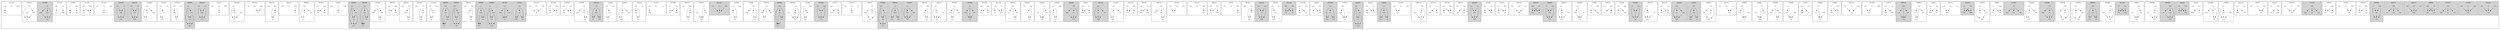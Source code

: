 strict digraph TDAGS {
	labelloc = "t";
	compound = false;
	subgraph cluster_0 {
		subgraph cluster_1 {
			label= "101012";
			style = filled;
			node [label= VEH, shape = plaintext, fontsize=12] VEH1;
			node [label= C3, shape = plaintext, fontsize=12] C31;
			node [label= C10, shape = plaintext, fontsize=12] C101;
			node [label= C30, shape = plaintext, fontsize=12] C301;
			VEH1->C101;C31->C101;C301->C101;		}
		subgraph cluster_2 {
			label= "110100";
			style = filled;
			node [label= VEH, shape = plaintext, fontsize=12] VEH2;
			node [label= C3, shape = plaintext, fontsize=12] C32;
			node [label= C10, shape = plaintext, fontsize=12] C102;
			node [label= C30, shape = plaintext, fontsize=12] C302;
			VEH2->C302;C32->C302;C102->C302;		}
		subgraph cluster_3 {
			label= "121210";
			style = filled;
			node [label= VEH, shape = plaintext, fontsize=12] VEH3;
			node [label= C3, shape = plaintext, fontsize=12] C33;
			node [label= C10, shape = plaintext, fontsize=12] C103;
			node [label= C30, shape = plaintext, fontsize=12] C303;
			C103->VEH3;C103->C33;C103->C303;		}
		subgraph cluster_4 {
			label= "100001";
			style = filled;
			node [label= VEH, shape = plaintext, fontsize=12] VEH4;
			node [label= C3, shape = plaintext, fontsize=12] C34;
			node [label= C10, shape = plaintext, fontsize=12] C104;
			node [label= C30, shape = plaintext, fontsize=12] C304;
			VEH4->C104;VEH4->C304;C34->C104;C34->C304;		}
		subgraph cluster_5 {
			label= "222111";
			style = filled;
			node [label= VEH, shape = plaintext, fontsize=12] VEH5;
			node [label= C3, shape = plaintext, fontsize=12] C35;
			node [label= C10, shape = plaintext, fontsize=12] C105;
			node [label= C30, shape = plaintext, fontsize=12] C305;
			C35->VEH5;C105->VEH5;C305->VEH5;		}
		subgraph cluster_6 {
			label= "000111";
			style = filled;
			node [label= VEH, shape = plaintext, fontsize=12] VEH6;
			node [label= C3, shape = plaintext, fontsize=12] C36;
			node [label= C10, shape = plaintext, fontsize=12] C106;
			node [label= C30, shape = plaintext, fontsize=12] C306;
			VEH6->C36;VEH6->C106;VEH6->C306;		}
		subgraph cluster_7 {
			label= "100002";
			style = filled;
			node [label= VEH, shape = plaintext, fontsize=12] VEH7;
			node [label= C3, shape = plaintext, fontsize=12] C37;
			node [label= C10, shape = plaintext, fontsize=12] C107;
			node [label= C30, shape = plaintext, fontsize=12] C307;
			VEH7->C107;VEH7->C307;C37->C107;C37->C307;C307->C107;		}
		subgraph cluster_8 {
			label= "100101";
node [label= VEH, shape = plaintext, fontsize=12] VEH8;
			node [label= C3, shape = plaintext, fontsize=12] C38;
			node [label= C10, shape = plaintext, fontsize=12] C108;
			node [label= C30, shape = plaintext, fontsize=12] C308;
			VEH8->C108;VEH8->C308;C38->C308;		}
		subgraph cluster_9 {
			label= "110101";
node [label= VEH, shape = plaintext, fontsize=12] VEH9;
			node [label= C3, shape = plaintext, fontsize=12] C39;
			node [label= C10, shape = plaintext, fontsize=12] C109;
			node [label= C30, shape = plaintext, fontsize=12] C309;
			VEH9->C309;C39->C309;		}
		subgraph cluster_10 {
			label= "100011";
node [label= VEH, shape = plaintext, fontsize=12] VEH10;
			node [label= C3, shape = plaintext, fontsize=12] C310;
			node [label= C10, shape = plaintext, fontsize=12] C1010;
			node [label= C30, shape = plaintext, fontsize=12] C3010;
			VEH10->C1010;VEH10->C3010;C310->C1010;		}
		subgraph cluster_11 {
			label= "112122";
			style = filled;
			node [label= VEH, shape = plaintext, fontsize=12] VEH11;
			node [label= C3, shape = plaintext, fontsize=12] C311;
			node [label= C10, shape = plaintext, fontsize=12] C1011;
			node [label= C30, shape = plaintext, fontsize=12] C3011;
			C3011->VEH11;C3011->C311;C3011->C1011;		}
		subgraph cluster_12 {
			label= "110110";
node [label= VEH, shape = plaintext, fontsize=12] VEH12;
			node [label= C3, shape = plaintext, fontsize=12] C312;
			node [label= C10, shape = plaintext, fontsize=12] C1012;
			node [label= C30, shape = plaintext, fontsize=12] C3012;
			VEH12->C3012;C1012->C3012;		}
		subgraph cluster_13 {
			label= "100111";
node [label= VEH, shape = plaintext, fontsize=12] VEH13;
			node [label= C3, shape = plaintext, fontsize=12] C313;
			node [label= C10, shape = plaintext, fontsize=12] C1013;
			node [label= C30, shape = plaintext, fontsize=12] C3013;
			VEH13->C1013;VEH13->C3013;		}
		subgraph cluster_14 {
			label= "101011";
node [label= VEH, shape = plaintext, fontsize=12] VEH14;
			node [label= C3, shape = plaintext, fontsize=12] C314;
			node [label= C10, shape = plaintext, fontsize=12] C1014;
			node [label= C30, shape = plaintext, fontsize=12] C3014;
			VEH14->C1014;C314->C1014;		}
		subgraph cluster_15 {
			label= "121110";
node [label= VEH, shape = plaintext, fontsize=12] VEH15;
			node [label= C3, shape = plaintext, fontsize=12] C315;
			node [label= C10, shape = plaintext, fontsize=12] C1015;
			node [label= C30, shape = plaintext, fontsize=12] C3015;
			C1015->VEH15;C1015->C3015;		}
		subgraph cluster_16 {
			label= "101002";
node [label= VEH, shape = plaintext, fontsize=12] VEH16;
			node [label= C3, shape = plaintext, fontsize=12] C316;
			node [label= C10, shape = plaintext, fontsize=12] C1016;
			node [label= C30, shape = plaintext, fontsize=12] C3016;
			VEH16->C1016;C316->C1016;C316->C3016;C3016->C1016;		}
		subgraph cluster_17 {
			label= "121200";
node [label= VEH, shape = plaintext, fontsize=12] VEH17;
			node [label= C3, shape = plaintext, fontsize=12] C317;
			node [label= C10, shape = plaintext, fontsize=12] C1017;
			node [label= C30, shape = plaintext, fontsize=12] C3017;
			C317->C3017;C1017->VEH17;C1017->C317;C1017->C3017;		}
		subgraph cluster_18 {
			label= "121211";
node [label= VEH, shape = plaintext, fontsize=12] VEH18;
			node [label= C3, shape = plaintext, fontsize=12] C318;
			node [label= C10, shape = plaintext, fontsize=12] C1018;
			node [label= C30, shape = plaintext, fontsize=12] C3018;
			C1018->VEH18;C1018->C318;		}
		subgraph cluster_19 {
			label= "122221";
			style = filled;
			node [label= VEH, shape = plaintext, fontsize=12] VEH19;
			node [label= C3, shape = plaintext, fontsize=12] C319;
			node [label= C10, shape = plaintext, fontsize=12] C1019;
			node [label= C30, shape = plaintext, fontsize=12] C3019;
			C1019->VEH19;C1019->C319;C3019->VEH19;C3019->C319;		}
		subgraph cluster_20 {
			label= "000100";
			style = filled;
			node [label= VEH, shape = plaintext, fontsize=12] VEH20;
			node [label= C3, shape = plaintext, fontsize=12] C320;
			node [label= C10, shape = plaintext, fontsize=12] C1020;
			node [label= C30, shape = plaintext, fontsize=12] C3020;
			VEH20->C320;VEH20->C1020;VEH20->C3020;C320->C3020;C1020->C3020;		}
		subgraph cluster_21 {
			label= "100100";
node [label= VEH, shape = plaintext, fontsize=12] VEH21;
			node [label= C3, shape = plaintext, fontsize=12] C321;
			node [label= C10, shape = plaintext, fontsize=12] C1021;
			node [label= C30, shape = plaintext, fontsize=12] C3021;
			VEH21->C1021;VEH21->C3021;C321->C3021;C1021->C3021;		}
		subgraph cluster_22 {
			label= "100012";
node [label= VEH, shape = plaintext, fontsize=12] VEH22;
			node [label= C3, shape = plaintext, fontsize=12] C322;
			node [label= C10, shape = plaintext, fontsize=12] C1022;
			node [label= C30, shape = plaintext, fontsize=12] C3022;
			VEH22->C1022;VEH22->C3022;C322->C1022;C3022->C1022;		}
		subgraph cluster_23 {
			label= "221100";
			style = filled;
			node [label= VEH, shape = plaintext, fontsize=12] VEH23;
			node [label= C3, shape = plaintext, fontsize=12] C323;
			node [label= C10, shape = plaintext, fontsize=12] C1023;
			node [label= C30, shape = plaintext, fontsize=12] C3023;
			C323->VEH23;C323->C3023;C1023->VEH23;C1023->C3023;		}
		subgraph cluster_24 {
			label= "010100";
node [label= VEH, shape = plaintext, fontsize=12] VEH24;
			node [label= C3, shape = plaintext, fontsize=12] C324;
			node [label= C10, shape = plaintext, fontsize=12] C1024;
			node [label= C30, shape = plaintext, fontsize=12] C3024;
			VEH24->C324;VEH24->C3024;C324->C3024;C1024->C3024;		}
		subgraph cluster_25 {
			label= "000001";
			style = filled;
			node [label= VEH, shape = plaintext, fontsize=12] VEH25;
			node [label= C3, shape = plaintext, fontsize=12] C325;
			node [label= C10, shape = plaintext, fontsize=12] C1025;
			node [label= C30, shape = plaintext, fontsize=12] C3025;
			VEH25->C325;VEH25->C1025;VEH25->C3025;C325->C1025;C325->C3025;		}
		subgraph cluster_26 {
			label= "122210";
node [label= VEH, shape = plaintext, fontsize=12] VEH26;
			node [label= C3, shape = plaintext, fontsize=12] C326;
			node [label= C10, shape = plaintext, fontsize=12] C1026;
			node [label= C30, shape = plaintext, fontsize=12] C3026;
			C1026->VEH26;C1026->C326;C1026->C3026;C3026->VEH26;		}
		subgraph cluster_27 {
			label= "000101";
node [label= VEH, shape = plaintext, fontsize=12] VEH27;
			node [label= C3, shape = plaintext, fontsize=12] C327;
			node [label= C10, shape = plaintext, fontsize=12] C1027;
			node [label= C30, shape = plaintext, fontsize=12] C3027;
			VEH27->C327;VEH27->C1027;VEH27->C3027;C327->C3027;		}
		subgraph cluster_28 {
			label= "120200";
			style = filled;
			node [label= VEH, shape = plaintext, fontsize=12] VEH28;
			node [label= C3, shape = plaintext, fontsize=12] C328;
			node [label= C10, shape = plaintext, fontsize=12] C1028;
			node [label= C30, shape = plaintext, fontsize=12] C3028;
			VEH28->C3028;C328->C3028;C1028->VEH28;C1028->C328;C1028->C3028;		}
		subgraph cluster_29 {
			label= "221210";
node [label= VEH, shape = plaintext, fontsize=12] VEH29;
			node [label= C3, shape = plaintext, fontsize=12] C329;
			node [label= C10, shape = plaintext, fontsize=12] C1029;
			node [label= C30, shape = plaintext, fontsize=12] C3029;
			C329->VEH29;C1029->VEH29;C1029->C329;C1029->C3029;		}
		subgraph cluster_30 {
			label= "211001";
			style = filled;
			node [label= VEH, shape = plaintext, fontsize=12] VEH30;
			node [label= C3, shape = plaintext, fontsize=12] C330;
			node [label= C10, shape = plaintext, fontsize=12] C1030;
			node [label= C30, shape = plaintext, fontsize=12] C3030;
			C330->VEH30;C330->C1030;C330->C3030;		}
		subgraph cluster_31 {
			label= "110001";
node [label= VEH, shape = plaintext, fontsize=12] VEH31;
			node [label= C3, shape = plaintext, fontsize=12] C331;
			node [label= C10, shape = plaintext, fontsize=12] C1031;
			node [label= C30, shape = plaintext, fontsize=12] C3031;
			VEH31->C3031;C331->C1031;C331->C3031;		}
		subgraph cluster_32 {
			label= "122122";
node [label= VEH, shape = plaintext, fontsize=12] VEH32;
			node [label= C3, shape = plaintext, fontsize=12] C332;
			node [label= C10, shape = plaintext, fontsize=12] C1032;
			node [label= C30, shape = plaintext, fontsize=12] C3032;
			C1032->VEH32;C3032->VEH32;C3032->C332;C3032->C1032;		}
		subgraph cluster_33 {
			label= "212012";
			style = filled;
			node [label= VEH, shape = plaintext, fontsize=12] VEH33;
			node [label= C3, shape = plaintext, fontsize=12] C333;
			node [label= C10, shape = plaintext, fontsize=12] C1033;
			node [label= C30, shape = plaintext, fontsize=12] C3033;
			C333->VEH33;C333->C1033;C3033->VEH33;C3033->C1033;		}
		subgraph cluster_34 {
			label= "122111";
node [label= VEH, shape = plaintext, fontsize=12] VEH34;
			node [label= C3, shape = plaintext, fontsize=12] C334;
			node [label= C10, shape = plaintext, fontsize=12] C1034;
			node [label= C30, shape = plaintext, fontsize=12] C3034;
			C1034->VEH34;C3034->VEH34;		}
		subgraph cluster_35 {
			label= "122211";
node [label= VEH, shape = plaintext, fontsize=12] VEH35;
			node [label= C3, shape = plaintext, fontsize=12] C335;
			node [label= C10, shape = plaintext, fontsize=12] C1035;
			node [label= C30, shape = plaintext, fontsize=12] C3035;
			C1035->VEH35;C1035->C335;C3035->VEH35;		}
		subgraph cluster_36 {
			label= "000011";
node [label= VEH, shape = plaintext, fontsize=12] VEH36;
			node [label= C3, shape = plaintext, fontsize=12] C336;
			node [label= C10, shape = plaintext, fontsize=12] C1036;
			node [label= C30, shape = plaintext, fontsize=12] C3036;
			VEH36->C336;VEH36->C1036;VEH36->C3036;C336->C1036;		}
		subgraph cluster_37 {
			label= "000012";
			style = filled;
			node [label= VEH, shape = plaintext, fontsize=12] VEH37;
			node [label= C3, shape = plaintext, fontsize=12] C337;
			node [label= C10, shape = plaintext, fontsize=12] C1037;
			node [label= C30, shape = plaintext, fontsize=12] C3037;
			VEH37->C337;VEH37->C1037;VEH37->C3037;C337->C1037;C3037->C1037;		}
		subgraph cluster_38 {
			label= "112112";
node [label= VEH, shape = plaintext, fontsize=12] VEH38;
			node [label= C3, shape = plaintext, fontsize=12] C338;
			node [label= C10, shape = plaintext, fontsize=12] C1038;
			node [label= C30, shape = plaintext, fontsize=12] C3038;
			C3038->VEH38;C3038->C1038;		}
		subgraph cluster_39 {
			label= "111100";
node [label= VEH, shape = plaintext, fontsize=12] VEH39;
			node [label= C3, shape = plaintext, fontsize=12] C339;
			node [label= C10, shape = plaintext, fontsize=12] C1039;
			node [label= C30, shape = plaintext, fontsize=12] C3039;
			C339->C3039;C1039->C3039;		}
		subgraph cluster_40 {
			label= "101112";
node [label= VEH, shape = plaintext, fontsize=12] VEH40;
			node [label= C3, shape = plaintext, fontsize=12] C340;
			node [label= C10, shape = plaintext, fontsize=12] C1040;
			node [label= C30, shape = plaintext, fontsize=12] C3040;
			VEH40->C1040;C3040->C1040;		}
		subgraph cluster_41 {
			label= "101001";
node [label= VEH, shape = plaintext, fontsize=12] VEH41;
			node [label= C3, shape = plaintext, fontsize=12] C341;
			node [label= C10, shape = plaintext, fontsize=12] C1041;
			node [label= C30, shape = plaintext, fontsize=12] C3041;
			VEH41->C1041;C341->C1041;C341->C3041;		}
		subgraph cluster_42 {
			label= "110200";
node [label= VEH, shape = plaintext, fontsize=12] VEH42;
			node [label= C3, shape = plaintext, fontsize=12] C342;
			node [label= C10, shape = plaintext, fontsize=12] C1042;
			node [label= C30, shape = plaintext, fontsize=12] C3042;
			VEH42->C3042;C342->C3042;C1042->C342;C1042->C3042;		}
		subgraph cluster_43 {
			label= "112121";
node [label= VEH, shape = plaintext, fontsize=12] VEH43;
			node [label= C3, shape = plaintext, fontsize=12] C343;
			node [label= C10, shape = plaintext, fontsize=12] C1043;
			node [label= C30, shape = plaintext, fontsize=12] C3043;
			C3043->VEH43;C3043->C343;		}
		subgraph cluster_44 {
			label= "110000";
node [label= VEH, shape = plaintext, fontsize=12] VEH44;
			node [label= C3, shape = plaintext, fontsize=12] C344;
			node [label= C10, shape = plaintext, fontsize=12] C1044;
			node [label= C30, shape = plaintext, fontsize=12] C3044;
			VEH44->C3044;C344->C1044;C344->C3044;C1044->C3044;		}
		subgraph cluster_45 {
			label= "121220";
node [label= VEH, shape = plaintext, fontsize=12] VEH45;
			node [label= C3, shape = plaintext, fontsize=12] C345;
			node [label= C10, shape = plaintext, fontsize=12] C1045;
			node [label= C30, shape = plaintext, fontsize=12] C3045;
			C1045->VEH45;C1045->C345;C1045->C3045;C3045->C345;		}
		subgraph cluster_46 {
			label= "222211";
node [label= VEH, shape = plaintext, fontsize=12] VEH46;
			node [label= C3, shape = plaintext, fontsize=12] C346;
			node [label= C10, shape = plaintext, fontsize=12] C1046;
			node [label= C30, shape = plaintext, fontsize=12] C3046;
			C346->VEH46;C1046->VEH46;C1046->C346;C3046->VEH46;		}
		subgraph cluster_47 {
			label= "101022";
node [label= VEH, shape = plaintext, fontsize=12] VEH47;
			node [label= C3, shape = plaintext, fontsize=12] C347;
			node [label= C10, shape = plaintext, fontsize=12] C1047;
			node [label= C30, shape = plaintext, fontsize=12] C3047;
			VEH47->C1047;C347->C1047;C3047->C347;C3047->C1047;		}
		subgraph cluster_48 {
			label= "221111";
node [label= VEH, shape = plaintext, fontsize=12] VEH48;
			node [label= C3, shape = plaintext, fontsize=12] C348;
			node [label= C10, shape = plaintext, fontsize=12] C1048;
			node [label= C30, shape = plaintext, fontsize=12] C3048;
			C348->VEH48;C1048->VEH48;		}
		subgraph cluster_49 {
			label= "120210";
node [label= VEH, shape = plaintext, fontsize=12] VEH49;
			node [label= C3, shape = plaintext, fontsize=12] C349;
			node [label= C10, shape = plaintext, fontsize=12] C1049;
			node [label= C30, shape = plaintext, fontsize=12] C3049;
			VEH49->C3049;C1049->VEH49;C1049->C349;C1049->C3049;		}
		subgraph cluster_50 {
			label= "122222";
			style = filled;
			node [label= VEH, shape = plaintext, fontsize=12] VEH50;
			node [label= C3, shape = plaintext, fontsize=12] C350;
			node [label= C10, shape = plaintext, fontsize=12] C1050;
			node [label= C30, shape = plaintext, fontsize=12] C3050;
			C1050->VEH50;C1050->C350;C3050->VEH50;C3050->C350;C3050->C1050;		}
		subgraph cluster_51 {
			label= "222210";
			style = filled;
			node [label= VEH, shape = plaintext, fontsize=12] VEH51;
			node [label= C3, shape = plaintext, fontsize=12] C351;
			node [label= C10, shape = plaintext, fontsize=12] C1051;
			node [label= C30, shape = plaintext, fontsize=12] C3051;
			C351->VEH51;C1051->VEH51;C1051->C351;C1051->C3051;C3051->VEH51;		}
		subgraph cluster_52 {
			label= "221110";
node [label= VEH, shape = plaintext, fontsize=12] VEH52;
			node [label= C3, shape = plaintext, fontsize=12] C352;
			node [label= C10, shape = plaintext, fontsize=12] C1052;
			node [label= C30, shape = plaintext, fontsize=12] C3052;
			C352->VEH52;C1052->VEH52;C1052->C3052;		}
		subgraph cluster_53 {
			label= "222110";
node [label= VEH, shape = plaintext, fontsize=12] VEH53;
			node [label= C3, shape = plaintext, fontsize=12] C353;
			node [label= C10, shape = plaintext, fontsize=12] C1053;
			node [label= C30, shape = plaintext, fontsize=12] C3053;
			C353->VEH53;C1053->VEH53;C1053->C3053;C3053->VEH53;		}
		subgraph cluster_54 {
			label= "010200";
			style = filled;
			node [label= VEH, shape = plaintext, fontsize=12] VEH54;
			node [label= C3, shape = plaintext, fontsize=12] C354;
			node [label= C10, shape = plaintext, fontsize=12] C1054;
			node [label= C30, shape = plaintext, fontsize=12] C3054;
			VEH54->C354;VEH54->C3054;C354->C3054;C1054->C354;C1054->C3054;		}
		subgraph cluster_55 {
			label= "111210";
node [label= VEH, shape = plaintext, fontsize=12] VEH55;
			node [label= C3, shape = plaintext, fontsize=12] C355;
			node [label= C10, shape = plaintext, fontsize=12] C1055;
			node [label= C30, shape = plaintext, fontsize=12] C3055;
			C1055->C355;C1055->C3055;		}
		subgraph cluster_56 {
			label= "010111";
node [label= VEH, shape = plaintext, fontsize=12] VEH56;
			node [label= C3, shape = plaintext, fontsize=12] C356;
			node [label= C10, shape = plaintext, fontsize=12] C1056;
			node [label= C30, shape = plaintext, fontsize=12] C3056;
			VEH56->C356;VEH56->C3056;		}
		subgraph cluster_57 {
			label= "111001";
node [label= VEH, shape = plaintext, fontsize=12] VEH57;
			node [label= C3, shape = plaintext, fontsize=12] C357;
			node [label= C10, shape = plaintext, fontsize=12] C1057;
			node [label= C30, shape = plaintext, fontsize=12] C3057;
			C357->C1057;C357->C3057;		}
		subgraph cluster_58 {
			label= "120100";
node [label= VEH, shape = plaintext, fontsize=12] VEH58;
			node [label= C3, shape = plaintext, fontsize=12] C358;
			node [label= C10, shape = plaintext, fontsize=12] C1058;
			node [label= C30, shape = plaintext, fontsize=12] C3058;
			VEH58->C3058;C358->C3058;C1058->VEH58;C1058->C3058;		}
		subgraph cluster_59 {
			label= "222121";
node [label= VEH, shape = plaintext, fontsize=12] VEH59;
			node [label= C3, shape = plaintext, fontsize=12] C359;
			node [label= C10, shape = plaintext, fontsize=12] C1059;
			node [label= C30, shape = plaintext, fontsize=12] C3059;
			C359->VEH59;C1059->VEH59;C3059->VEH59;C3059->C359;		}
		subgraph cluster_60 {
			label= "100000";
			style = filled;
			node [label= VEH, shape = plaintext, fontsize=12] VEH60;
			node [label= C3, shape = plaintext, fontsize=12] C360;
			node [label= C10, shape = plaintext, fontsize=12] C1060;
			node [label= C30, shape = plaintext, fontsize=12] C3060;
			VEH60->C1060;VEH60->C3060;C360->C1060;C360->C3060;C1060->C3060;		}
		subgraph cluster_61 {
			label= "010210";
			style = filled;
			node [label= VEH, shape = plaintext, fontsize=12] VEH61;
			node [label= C3, shape = plaintext, fontsize=12] C361;
			node [label= C10, shape = plaintext, fontsize=12] C1061;
			node [label= C30, shape = plaintext, fontsize=12] C3061;
			VEH61->C361;VEH61->C3061;C1061->C361;C1061->C3061;		}
		subgraph cluster_62 {
			label= "212111";
node [label= VEH, shape = plaintext, fontsize=12] VEH62;
			node [label= C3, shape = plaintext, fontsize=12] C362;
			node [label= C10, shape = plaintext, fontsize=12] C1062;
			node [label= C30, shape = plaintext, fontsize=12] C3062;
			C362->VEH62;C3062->VEH62;		}
		subgraph cluster_63 {
			label= "110210";
node [label= VEH, shape = plaintext, fontsize=12] VEH63;
			node [label= C3, shape = plaintext, fontsize=12] C363;
			node [label= C10, shape = plaintext, fontsize=12] C1063;
			node [label= C30, shape = plaintext, fontsize=12] C3063;
			VEH63->C3063;C1063->C363;C1063->C3063;		}
		subgraph cluster_64 {
			label= "121100";
node [label= VEH, shape = plaintext, fontsize=12] VEH64;
			node [label= C3, shape = plaintext, fontsize=12] C364;
			node [label= C10, shape = plaintext, fontsize=12] C1064;
			node [label= C30, shape = plaintext, fontsize=12] C3064;
			C364->C3064;C1064->VEH64;C1064->C3064;		}
		subgraph cluster_65 {
			label= "222100";
			style = filled;
			node [label= VEH, shape = plaintext, fontsize=12] VEH65;
			node [label= C3, shape = plaintext, fontsize=12] C365;
			node [label= C10, shape = plaintext, fontsize=12] C1065;
			node [label= C30, shape = plaintext, fontsize=12] C3065;
			C365->VEH65;C365->C3065;C1065->VEH65;C1065->C3065;C3065->VEH65;		}
		subgraph cluster_66 {
			label= "001111";
node [label= VEH, shape = plaintext, fontsize=12] VEH66;
			node [label= C3, shape = plaintext, fontsize=12] C366;
			node [label= C10, shape = plaintext, fontsize=12] C1066;
			node [label= C30, shape = plaintext, fontsize=12] C3066;
			VEH66->C366;VEH66->C1066;		}
		subgraph cluster_67 {
			label= "101122";
node [label= VEH, shape = plaintext, fontsize=12] VEH67;
			node [label= C3, shape = plaintext, fontsize=12] C367;
			node [label= C10, shape = plaintext, fontsize=12] C1067;
			node [label= C30, shape = plaintext, fontsize=12] C3067;
			VEH67->C1067;C3067->C367;C3067->C1067;		}
		subgraph cluster_68 {
			label= "211101";
node [label= VEH, shape = plaintext, fontsize=12] VEH68;
			node [label= C3, shape = plaintext, fontsize=12] C368;
			node [label= C10, shape = plaintext, fontsize=12] C1068;
			node [label= C30, shape = plaintext, fontsize=12] C3068;
			C368->VEH68;C368->C3068;		}
		subgraph cluster_69 {
			label= "001012";
node [label= VEH, shape = plaintext, fontsize=12] VEH69;
			node [label= C3, shape = plaintext, fontsize=12] C369;
			node [label= C10, shape = plaintext, fontsize=12] C1069;
			node [label= C30, shape = plaintext, fontsize=12] C3069;
			VEH69->C369;VEH69->C1069;C369->C1069;C3069->C1069;		}
		subgraph cluster_70 {
			label= "111012";
node [label= VEH, shape = plaintext, fontsize=12] VEH70;
			node [label= C3, shape = plaintext, fontsize=12] C370;
			node [label= C10, shape = plaintext, fontsize=12] C1070;
			node [label= C30, shape = plaintext, fontsize=12] C3070;
			C370->C1070;C3070->C1070;		}
		subgraph cluster_71 {
			label= "122220";
			style = filled;
			node [label= VEH, shape = plaintext, fontsize=12] VEH71;
			node [label= C3, shape = plaintext, fontsize=12] C371;
			node [label= C10, shape = plaintext, fontsize=12] C1071;
			node [label= C30, shape = plaintext, fontsize=12] C3071;
			C1071->VEH71;C1071->C371;C1071->C3071;C3071->VEH71;C3071->C371;		}
		subgraph cluster_72 {
			label= "112012";
node [label= VEH, shape = plaintext, fontsize=12] VEH72;
			node [label= C3, shape = plaintext, fontsize=12] C372;
			node [label= C10, shape = plaintext, fontsize=12] C1072;
			node [label= C30, shape = plaintext, fontsize=12] C3072;
			C372->C1072;C3072->VEH72;C3072->C1072;		}
		subgraph cluster_73 {
			label= "222222";
			style = filled;
			node [label= VEH, shape = plaintext, fontsize=12] VEH73;
			node [label= C3, shape = plaintext, fontsize=12] C373;
			node [label= C10, shape = plaintext, fontsize=12] C1073;
			node [label= C30, shape = plaintext, fontsize=12] C3073;
			C373->VEH73;C1073->VEH73;C1073->C373;C3073->VEH73;C3073->C373;C3073->C1073;		}
		subgraph cluster_74 {
			label= "102012";
node [label= VEH, shape = plaintext, fontsize=12] VEH74;
			node [label= C3, shape = plaintext, fontsize=12] C374;
			node [label= C10, shape = plaintext, fontsize=12] C1074;
			node [label= C30, shape = plaintext, fontsize=12] C3074;
			VEH74->C1074;C374->C1074;C3074->VEH74;C3074->C1074;		}
		subgraph cluster_75 {
			label= "221200";
			style = filled;
			node [label= VEH, shape = plaintext, fontsize=12] VEH75;
			node [label= C3, shape = plaintext, fontsize=12] C375;
			node [label= C10, shape = plaintext, fontsize=12] C1075;
			node [label= C30, shape = plaintext, fontsize=12] C3075;
			C375->VEH75;C375->C3075;C1075->VEH75;C1075->C375;C1075->C3075;		}
		subgraph cluster_76 {
			label= "122121";
node [label= VEH, shape = plaintext, fontsize=12] VEH76;
			node [label= C3, shape = plaintext, fontsize=12] C376;
			node [label= C10, shape = plaintext, fontsize=12] C1076;
			node [label= C30, shape = plaintext, fontsize=12] C3076;
			C1076->VEH76;C3076->VEH76;C3076->C376;		}
		subgraph cluster_77 {
			label= "111122";
node [label= VEH, shape = plaintext, fontsize=12] VEH77;
			node [label= C3, shape = plaintext, fontsize=12] C377;
			node [label= C10, shape = plaintext, fontsize=12] C1077;
			node [label= C30, shape = plaintext, fontsize=12] C3077;
			C3077->C377;C3077->C1077;		}
		subgraph cluster_78 {
			label= "001122";
			style = filled;
			node [label= VEH, shape = plaintext, fontsize=12] VEH78;
			node [label= C3, shape = plaintext, fontsize=12] C378;
			node [label= C10, shape = plaintext, fontsize=12] C1078;
			node [label= C30, shape = plaintext, fontsize=12] C3078;
			VEH78->C378;VEH78->C1078;C3078->C378;C3078->C1078;		}
		subgraph cluster_79 {
			label= "122110";
node [label= VEH, shape = plaintext, fontsize=12] VEH79;
			node [label= C3, shape = plaintext, fontsize=12] C379;
			node [label= C10, shape = plaintext, fontsize=12] C1079;
			node [label= C30, shape = plaintext, fontsize=12] C3079;
			C1079->VEH79;C1079->C3079;C3079->VEH79;		}
		subgraph cluster_80 {
			label= "222221";
			style = filled;
			node [label= VEH, shape = plaintext, fontsize=12] VEH80;
			node [label= C3, shape = plaintext, fontsize=12] C380;
			node [label= C10, shape = plaintext, fontsize=12] C1080;
			node [label= C30, shape = plaintext, fontsize=12] C3080;
			C380->VEH80;C1080->VEH80;C1080->C380;C3080->VEH80;C3080->C380;		}
		subgraph cluster_81 {
			label= "221211";
node [label= VEH, shape = plaintext, fontsize=12] VEH81;
			node [label= C3, shape = plaintext, fontsize=12] C381;
			node [label= C10, shape = plaintext, fontsize=12] C1081;
			node [label= C30, shape = plaintext, fontsize=12] C3081;
			C381->VEH81;C1081->VEH81;C1081->C381;		}
		subgraph cluster_82 {
			label= "110111";
node [label= VEH, shape = plaintext, fontsize=12] VEH82;
			node [label= C3, shape = plaintext, fontsize=12] C382;
			node [label= C10, shape = plaintext, fontsize=12] C1082;
			node [label= C30, shape = plaintext, fontsize=12] C3082;
			VEH82->C3082;		}
		subgraph cluster_83 {
			label= "121221";
node [label= VEH, shape = plaintext, fontsize=12] VEH83;
			node [label= C3, shape = plaintext, fontsize=12] C383;
			node [label= C10, shape = plaintext, fontsize=12] C1083;
			node [label= C30, shape = plaintext, fontsize=12] C3083;
			C1083->VEH83;C1083->C383;C3083->C383;		}
		subgraph cluster_84 {
			label= "101111";
node [label= VEH, shape = plaintext, fontsize=12] VEH84;
			node [label= C3, shape = plaintext, fontsize=12] C384;
			node [label= C10, shape = plaintext, fontsize=12] C1084;
			node [label= C30, shape = plaintext, fontsize=12] C3084;
			VEH84->C1084;		}
		subgraph cluster_85 {
			label= "111221";
node [label= VEH, shape = plaintext, fontsize=12] VEH85;
			node [label= C3, shape = plaintext, fontsize=12] C385;
			node [label= C10, shape = plaintext, fontsize=12] C1085;
			node [label= C30, shape = plaintext, fontsize=12] C3085;
			C1085->C385;C3085->C385;		}
		subgraph cluster_86 {
			label= "000110";
node [label= VEH, shape = plaintext, fontsize=12] VEH86;
			node [label= C3, shape = plaintext, fontsize=12] C386;
			node [label= C10, shape = plaintext, fontsize=12] C1086;
			node [label= C30, shape = plaintext, fontsize=12] C3086;
			VEH86->C386;VEH86->C1086;VEH86->C3086;C1086->C3086;		}
		subgraph cluster_87 {
			label= "221101";
node [label= VEH, shape = plaintext, fontsize=12] VEH87;
			node [label= C3, shape = plaintext, fontsize=12] C387;
			node [label= C10, shape = plaintext, fontsize=12] C1087;
			node [label= C30, shape = plaintext, fontsize=12] C3087;
			C387->VEH87;C387->C3087;C1087->VEH87;		}
		subgraph cluster_88 {
			label= "001112";
node [label= VEH, shape = plaintext, fontsize=12] VEH88;
			node [label= C3, shape = plaintext, fontsize=12] C388;
			node [label= C10, shape = plaintext, fontsize=12] C1088;
			node [label= C30, shape = plaintext, fontsize=12] C3088;
			VEH88->C388;VEH88->C1088;C3088->C1088;		}
		subgraph cluster_89 {
			label= "212122";
node [label= VEH, shape = plaintext, fontsize=12] VEH89;
			node [label= C3, shape = plaintext, fontsize=12] C389;
			node [label= C10, shape = plaintext, fontsize=12] C1089;
			node [label= C30, shape = plaintext, fontsize=12] C3089;
			C389->VEH89;C3089->VEH89;C3089->C389;C3089->C1089;		}
		subgraph cluster_90 {
			label= "222122";
			style = filled;
			node [label= VEH, shape = plaintext, fontsize=12] VEH90;
			node [label= C3, shape = plaintext, fontsize=12] C390;
			node [label= C10, shape = plaintext, fontsize=12] C1090;
			node [label= C30, shape = plaintext, fontsize=12] C3090;
			C390->VEH90;C1090->VEH90;C3090->VEH90;C3090->C390;C3090->C1090;		}
		subgraph cluster_91 {
			label= "212011";
node [label= VEH, shape = plaintext, fontsize=12] VEH91;
			node [label= C3, shape = plaintext, fontsize=12] C391;
			node [label= C10, shape = plaintext, fontsize=12] C1091;
			node [label= C30, shape = plaintext, fontsize=12] C3091;
			C391->VEH91;C391->C1091;C3091->VEH91;		}
		subgraph cluster_92 {
			label= "102022";
			style = filled;
			node [label= VEH, shape = plaintext, fontsize=12] VEH92;
			node [label= C3, shape = plaintext, fontsize=12] C392;
			node [label= C10, shape = plaintext, fontsize=12] C1092;
			node [label= C30, shape = plaintext, fontsize=12] C3092;
			VEH92->C1092;C392->C1092;C3092->VEH92;C3092->C392;C3092->C1092;		}
		subgraph cluster_93 {
			label= "111022";
node [label= VEH, shape = plaintext, fontsize=12] VEH93;
			node [label= C3, shape = plaintext, fontsize=12] C393;
			node [label= C10, shape = plaintext, fontsize=12] C1093;
			node [label= C30, shape = plaintext, fontsize=12] C3093;
			C393->C1093;C3093->C393;C3093->C1093;		}
		subgraph cluster_94 {
			label= "222101";
node [label= VEH, shape = plaintext, fontsize=12] VEH94;
			node [label= C3, shape = plaintext, fontsize=12] C394;
			node [label= C10, shape = plaintext, fontsize=12] C1094;
			node [label= C30, shape = plaintext, fontsize=12] C3094;
			C394->VEH94;C394->C3094;C1094->VEH94;C3094->VEH94;		}
		subgraph cluster_95 {
			label= "010101";
node [label= VEH, shape = plaintext, fontsize=12] VEH95;
			node [label= C3, shape = plaintext, fontsize=12] C395;
			node [label= C10, shape = plaintext, fontsize=12] C1095;
			node [label= C30, shape = plaintext, fontsize=12] C3095;
			VEH95->C395;VEH95->C3095;C395->C3095;		}
		subgraph cluster_96 {
			label= "000112";
node [label= VEH, shape = plaintext, fontsize=12] VEH96;
			node [label= C3, shape = plaintext, fontsize=12] C396;
			node [label= C10, shape = plaintext, fontsize=12] C1096;
			node [label= C30, shape = plaintext, fontsize=12] C3096;
			VEH96->C396;VEH96->C1096;VEH96->C3096;C3096->C1096;		}
		subgraph cluster_97 {
			label= "212112";
node [label= VEH, shape = plaintext, fontsize=12] VEH97;
			node [label= C3, shape = plaintext, fontsize=12] C397;
			node [label= C10, shape = plaintext, fontsize=12] C1097;
			node [label= C30, shape = plaintext, fontsize=12] C3097;
			C397->VEH97;C3097->VEH97;C3097->C1097;		}
		subgraph cluster_98 {
			label= "010110";
node [label= VEH, shape = plaintext, fontsize=12] VEH98;
			node [label= C3, shape = plaintext, fontsize=12] C398;
			node [label= C10, shape = plaintext, fontsize=12] C1098;
			node [label= C30, shape = plaintext, fontsize=12] C3098;
			VEH98->C398;VEH98->C3098;C1098->C3098;		}
		subgraph cluster_99 {
			label= "201002";
			style = filled;
			node [label= VEH, shape = plaintext, fontsize=12] VEH99;
			node [label= C3, shape = plaintext, fontsize=12] C399;
			node [label= C10, shape = plaintext, fontsize=12] C1099;
			node [label= C30, shape = plaintext, fontsize=12] C3099;
			VEH99->C1099;C399->VEH99;C399->C1099;C399->C3099;C3099->C1099;		}
		subgraph cluster_100 {
			label= "201001";
node [label= VEH, shape = plaintext, fontsize=12] VEH100;
			node [label= C3, shape = plaintext, fontsize=12] C3100;
			node [label= C10, shape = plaintext, fontsize=12] C10100;
			node [label= C30, shape = plaintext, fontsize=12] C30100;
			VEH100->C10100;C3100->VEH100;C3100->C10100;C3100->C30100;		}
		subgraph cluster_101 {
			label= "222112";
node [label= VEH, shape = plaintext, fontsize=12] VEH101;
			node [label= C3, shape = plaintext, fontsize=12] C3101;
			node [label= C10, shape = plaintext, fontsize=12] C10101;
			node [label= C30, shape = plaintext, fontsize=12] C30101;
			C3101->VEH101;C10101->VEH101;C30101->VEH101;C30101->C10101;		}
		subgraph cluster_102 {
			label= "100110";
node [label= VEH, shape = plaintext, fontsize=12] VEH102;
			node [label= C3, shape = plaintext, fontsize=12] C3102;
			node [label= C10, shape = plaintext, fontsize=12] C10102;
			node [label= C30, shape = plaintext, fontsize=12] C30102;
			VEH102->C10102;VEH102->C30102;C10102->C30102;		}
		subgraph cluster_103 {
			label= "222001";
			style = filled;
			node [label= VEH, shape = plaintext, fontsize=12] VEH103;
			node [label= C3, shape = plaintext, fontsize=12] C3103;
			node [label= C10, shape = plaintext, fontsize=12] C10103;
			node [label= C30, shape = plaintext, fontsize=12] C30103;
			C3103->VEH103;C3103->C10103;C3103->C30103;C10103->VEH103;C30103->VEH103;		}
		subgraph cluster_104 {
			label= "200001";
			style = filled;
			node [label= VEH, shape = plaintext, fontsize=12] VEH104;
			node [label= C3, shape = plaintext, fontsize=12] C3104;
			node [label= C10, shape = plaintext, fontsize=12] C10104;
			node [label= C30, shape = plaintext, fontsize=12] C30104;
			VEH104->C10104;VEH104->C30104;C3104->VEH104;C3104->C10104;C3104->C30104;		}
		subgraph cluster_105 {
			label= "000000";
			style = filled;
			node [label= VEH, shape = plaintext, fontsize=12] VEH105;
			node [label= C3, shape = plaintext, fontsize=12] C3105;
			node [label= C10, shape = plaintext, fontsize=12] C10105;
			node [label= C30, shape = plaintext, fontsize=12] C30105;
			VEH105->C3105;VEH105->C10105;VEH105->C30105;C3105->C10105;C3105->C30105;C10105->C30105;		}
		subgraph cluster_106 {
			label= "102122";
node [label= VEH, shape = plaintext, fontsize=12] VEH106;
			node [label= C3, shape = plaintext, fontsize=12] C3106;
			node [label= C10, shape = plaintext, fontsize=12] C10106;
			node [label= C30, shape = plaintext, fontsize=12] C30106;
			VEH106->C10106;C30106->VEH106;C30106->C3106;C30106->C10106;		}
		subgraph cluster_107 {
			label= "121111";
node [label= VEH, shape = plaintext, fontsize=12] VEH107;
			node [label= C3, shape = plaintext, fontsize=12] C3107;
			node [label= C10, shape = plaintext, fontsize=12] C10107;
			node [label= C30, shape = plaintext, fontsize=12] C30107;
			C10107->VEH107;		}
		subgraph cluster_108 {
			label= "211011";
node [label= VEH, shape = plaintext, fontsize=12] VEH108;
			node [label= C3, shape = plaintext, fontsize=12] C3108;
			node [label= C10, shape = plaintext, fontsize=12] C10108;
			node [label= C30, shape = plaintext, fontsize=12] C30108;
			C3108->VEH108;C3108->C10108;		}
		subgraph cluster_109 {
			label= "001022";
			style = filled;
			node [label= VEH, shape = plaintext, fontsize=12] VEH109;
			node [label= C3, shape = plaintext, fontsize=12] C3109;
			node [label= C10, shape = plaintext, fontsize=12] C10109;
			node [label= C30, shape = plaintext, fontsize=12] C30109;
			VEH109->C3109;VEH109->C10109;C3109->C10109;C30109->C3109;C30109->C10109;		}
		subgraph cluster_110 {
			label= "111002";
node [label= VEH, shape = plaintext, fontsize=12] VEH110;
			node [label= C3, shape = plaintext, fontsize=12] C3110;
			node [label= C10, shape = plaintext, fontsize=12] C10110;
			node [label= C30, shape = plaintext, fontsize=12] C30110;
			C3110->C10110;C3110->C30110;C30110->C10110;		}
		subgraph cluster_111 {
			label= "201012";
node [label= VEH, shape = plaintext, fontsize=12] VEH111;
			node [label= C3, shape = plaintext, fontsize=12] C3111;
			node [label= C10, shape = plaintext, fontsize=12] C10111;
			node [label= C30, shape = plaintext, fontsize=12] C30111;
			VEH111->C10111;C3111->VEH111;C3111->C10111;C30111->C10111;		}
		subgraph cluster_112 {
			label= "000002";
			style = filled;
			node [label= VEH, shape = plaintext, fontsize=12] VEH112;
			node [label= C3, shape = plaintext, fontsize=12] C3112;
			node [label= C10, shape = plaintext, fontsize=12] C10112;
			node [label= C30, shape = plaintext, fontsize=12] C30112;
			VEH112->C3112;VEH112->C10112;VEH112->C30112;C3112->C10112;C3112->C30112;C30112->C10112;		}
		subgraph cluster_113 {
			label= "012122";
node [label= VEH, shape = plaintext, fontsize=12] VEH113;
			node [label= C3, shape = plaintext, fontsize=12] C3113;
			node [label= C10, shape = plaintext, fontsize=12] C10113;
			node [label= C30, shape = plaintext, fontsize=12] C30113;
			VEH113->C3113;C30113->VEH113;C30113->C3113;C30113->C10113;		}
		subgraph cluster_114 {
			label= "112022";
node [label= VEH, shape = plaintext, fontsize=12] VEH114;
			node [label= C3, shape = plaintext, fontsize=12] C3114;
			node [label= C10, shape = plaintext, fontsize=12] C10114;
			node [label= C30, shape = plaintext, fontsize=12] C30114;
			C3114->C10114;C30114->VEH114;C30114->C3114;C30114->C10114;		}
		subgraph cluster_115 {
			label= "111200";
node [label= VEH, shape = plaintext, fontsize=12] VEH115;
			node [label= C3, shape = plaintext, fontsize=12] C3115;
			node [label= C10, shape = plaintext, fontsize=12] C10115;
			node [label= C30, shape = plaintext, fontsize=12] C30115;
			C3115->C30115;C10115->C3115;C10115->C30115;		}
		subgraph cluster_116 {
			label= "011221";
			style = filled;
			node [label= VEH, shape = plaintext, fontsize=12] VEH116;
			node [label= C3, shape = plaintext, fontsize=12] C3116;
			node [label= C10, shape = plaintext, fontsize=12] C10116;
			node [label= C30, shape = plaintext, fontsize=12] C30116;
			VEH116->C3116;C10116->C3116;C30116->C3116;		}
		subgraph cluster_117 {
			label= "222011";
node [label= VEH, shape = plaintext, fontsize=12] VEH117;
			node [label= C3, shape = plaintext, fontsize=12] C3117;
			node [label= C10, shape = plaintext, fontsize=12] C10117;
			node [label= C30, shape = plaintext, fontsize=12] C30117;
			C3117->VEH117;C3117->C10117;C10117->VEH117;C30117->VEH117;		}
		subgraph cluster_118 {
			label= "100112";
node [label= VEH, shape = plaintext, fontsize=12] VEH118;
			node [label= C3, shape = plaintext, fontsize=12] C3118;
			node [label= C10, shape = plaintext, fontsize=12] C10118;
			node [label= C30, shape = plaintext, fontsize=12] C30118;
			VEH118->C10118;VEH118->C30118;C30118->C10118;		}
		subgraph cluster_119 {
			label= "211100";
node [label= VEH, shape = plaintext, fontsize=12] VEH119;
			node [label= C3, shape = plaintext, fontsize=12] C3119;
			node [label= C10, shape = plaintext, fontsize=12] C10119;
			node [label= C30, shape = plaintext, fontsize=12] C30119;
			C3119->VEH119;C3119->C30119;C10119->C30119;		}
		subgraph cluster_120 {
			label= "112111";
node [label= VEH, shape = plaintext, fontsize=12] VEH120;
			node [label= C3, shape = plaintext, fontsize=12] C3120;
			node [label= C10, shape = plaintext, fontsize=12] C10120;
			node [label= C30, shape = plaintext, fontsize=12] C30120;
			C30120->VEH120;		}
		subgraph cluster_121 {
			label= "102112";
node [label= VEH, shape = plaintext, fontsize=12] VEH121;
			node [label= C3, shape = plaintext, fontsize=12] C3121;
			node [label= C10, shape = plaintext, fontsize=12] C10121;
			node [label= C30, shape = plaintext, fontsize=12] C30121;
			VEH121->C10121;C30121->VEH121;C30121->C10121;		}
		subgraph cluster_122 {
			label= "221001";
node [label= VEH, shape = plaintext, fontsize=12] VEH122;
			node [label= C3, shape = plaintext, fontsize=12] C3122;
			node [label= C10, shape = plaintext, fontsize=12] C10122;
			node [label= C30, shape = plaintext, fontsize=12] C30122;
			C3122->VEH122;C3122->C10122;C3122->C30122;C10122->VEH122;		}
		subgraph cluster_123 {
			label= "111220";
node [label= VEH, shape = plaintext, fontsize=12] VEH123;
			node [label= C3, shape = plaintext, fontsize=12] C3123;
			node [label= C10, shape = plaintext, fontsize=12] C10123;
			node [label= C30, shape = plaintext, fontsize=12] C30123;
			C10123->C3123;C10123->C30123;C30123->C3123;		}
		subgraph cluster_124 {
			label= "020210";
			style = filled;
			node [label= VEH, shape = plaintext, fontsize=12] VEH124;
			node [label= C3, shape = plaintext, fontsize=12] C3124;
			node [label= C10, shape = plaintext, fontsize=12] C10124;
			node [label= C30, shape = plaintext, fontsize=12] C30124;
			VEH124->C3124;VEH124->C30124;C10124->VEH124;C10124->C3124;C10124->C30124;		}
		subgraph cluster_125 {
			label= "211000";
node [label= VEH, shape = plaintext, fontsize=12] VEH125;
			node [label= C3, shape = plaintext, fontsize=12] C3125;
			node [label= C10, shape = plaintext, fontsize=12] C10125;
			node [label= C30, shape = plaintext, fontsize=12] C30125;
			C3125->VEH125;C3125->C10125;C3125->C30125;C10125->C30125;		}
		subgraph cluster_126 {
			label= "112221";
node [label= VEH, shape = plaintext, fontsize=12] VEH126;
			node [label= C3, shape = plaintext, fontsize=12] C3126;
			node [label= C10, shape = plaintext, fontsize=12] C10126;
			node [label= C30, shape = plaintext, fontsize=12] C30126;
			C10126->C3126;C30126->VEH126;C30126->C3126;		}
		subgraph cluster_127 {
			label= "011210";
node [label= VEH, shape = plaintext, fontsize=12] VEH127;
			node [label= C3, shape = plaintext, fontsize=12] C3127;
			node [label= C10, shape = plaintext, fontsize=12] C10127;
			node [label= C30, shape = plaintext, fontsize=12] C30127;
			VEH127->C3127;C10127->C3127;C10127->C30127;		}
		subgraph cluster_128 {
			label= "011121";
node [label= VEH, shape = plaintext, fontsize=12] VEH128;
			node [label= C3, shape = plaintext, fontsize=12] C3128;
			node [label= C10, shape = plaintext, fontsize=12] C10128;
			node [label= C30, shape = plaintext, fontsize=12] C30128;
			VEH128->C3128;C30128->C3128;		}
		subgraph cluster_129 {
			label= "212022";
			style = filled;
			node [label= VEH, shape = plaintext, fontsize=12] VEH129;
			node [label= C3, shape = plaintext, fontsize=12] C3129;
			node [label= C10, shape = plaintext, fontsize=12] C10129;
			node [label= C30, shape = plaintext, fontsize=12] C30129;
			C3129->VEH129;C3129->C10129;C30129->VEH129;C30129->C3129;C30129->C10129;		}
		subgraph cluster_130 {
			label= "021220";
			style = filled;
			node [label= VEH, shape = plaintext, fontsize=12] VEH130;
			node [label= C3, shape = plaintext, fontsize=12] C3130;
			node [label= C10, shape = plaintext, fontsize=12] C10130;
			node [label= C30, shape = plaintext, fontsize=12] C30130;
			VEH130->C3130;C10130->VEH130;C10130->C3130;C10130->C30130;C30130->C3130;		}
		subgraph cluster_131 {
			label= "200000";
			style = filled;
			node [label= VEH, shape = plaintext, fontsize=12] VEH131;
			node [label= C3, shape = plaintext, fontsize=12] C3131;
			node [label= C10, shape = plaintext, fontsize=12] C10131;
			node [label= C30, shape = plaintext, fontsize=12] C30131;
			VEH131->C10131;VEH131->C30131;C3131->VEH131;C3131->C10131;C3131->C30131;C10131->C30131;		}
		subgraph cluster_132 {
			label= "200002";
			style = filled;
			node [label= VEH, shape = plaintext, fontsize=12] VEH132;
			node [label= C3, shape = plaintext, fontsize=12] C3132;
			node [label= C10, shape = plaintext, fontsize=12] C10132;
			node [label= C30, shape = plaintext, fontsize=12] C30132;
			VEH132->C10132;VEH132->C30132;C3132->VEH132;C3132->C10132;C3132->C30132;C30132->C10132;		}
		subgraph cluster_133 {
			label= "001011";
node [label= VEH, shape = plaintext, fontsize=12] VEH133;
			node [label= C3, shape = plaintext, fontsize=12] C3133;
			node [label= C10, shape = plaintext, fontsize=12] C10133;
			node [label= C30, shape = plaintext, fontsize=12] C30133;
			VEH133->C3133;VEH133->C10133;C3133->C10133;		}
		subgraph cluster_134 {
			label= "000022";
			style = filled;
			node [label= VEH, shape = plaintext, fontsize=12] VEH134;
			node [label= C3, shape = plaintext, fontsize=12] C3134;
			node [label= C10, shape = plaintext, fontsize=12] C10134;
			node [label= C30, shape = plaintext, fontsize=12] C30134;
			VEH134->C3134;VEH134->C10134;VEH134->C30134;C3134->C10134;C30134->C3134;C30134->C10134;		}
		subgraph cluster_135 {
			label= "000220";
			style = filled;
			node [label= VEH, shape = plaintext, fontsize=12] VEH135;
			node [label= C3, shape = plaintext, fontsize=12] C3135;
			node [label= C10, shape = plaintext, fontsize=12] C10135;
			node [label= C30, shape = plaintext, fontsize=12] C30135;
			VEH135->C3135;VEH135->C10135;VEH135->C30135;C10135->C3135;C10135->C30135;C30135->C3135;		}
		subgraph cluster_136 {
			label= "111222";
node [label= VEH, shape = plaintext, fontsize=12] VEH136;
			node [label= C3, shape = plaintext, fontsize=12] C3136;
			node [label= C10, shape = plaintext, fontsize=12] C10136;
			node [label= C30, shape = plaintext, fontsize=12] C30136;
			C10136->C3136;C30136->C3136;C30136->C10136;		}
		subgraph cluster_137 {
			label= "221011";
node [label= VEH, shape = plaintext, fontsize=12] VEH137;
			node [label= C3, shape = plaintext, fontsize=12] C3137;
			node [label= C10, shape = plaintext, fontsize=12] C10137;
			node [label= C30, shape = plaintext, fontsize=12] C30137;
			C3137->VEH137;C3137->C10137;C10137->VEH137;		}
		subgraph cluster_138 {
			label= "021211";
node [label= VEH, shape = plaintext, fontsize=12] VEH138;
			node [label= C3, shape = plaintext, fontsize=12] C3138;
			node [label= C10, shape = plaintext, fontsize=12] C10138;
			node [label= C30, shape = plaintext, fontsize=12] C30138;
			VEH138->C3138;C10138->VEH138;C10138->C3138;		}
		subgraph cluster_139 {
			label= "001121";
node [label= VEH, shape = plaintext, fontsize=12] VEH139;
			node [label= C3, shape = plaintext, fontsize=12] C3139;
			node [label= C10, shape = plaintext, fontsize=12] C10139;
			node [label= C30, shape = plaintext, fontsize=12] C30139;
			VEH139->C3139;VEH139->C10139;C30139->C3139;		}
		subgraph cluster_140 {
			label= "211002";
node [label= VEH, shape = plaintext, fontsize=12] VEH140;
			node [label= C3, shape = plaintext, fontsize=12] C3140;
			node [label= C10, shape = plaintext, fontsize=12] C10140;
			node [label= C30, shape = plaintext, fontsize=12] C30140;
			C3140->VEH140;C3140->C10140;C3140->C30140;C30140->C10140;		}
		subgraph cluster_141 {
			label= "000200";
			style = filled;
			node [label= VEH, shape = plaintext, fontsize=12] VEH141;
			node [label= C3, shape = plaintext, fontsize=12] C3141;
			node [label= C10, shape = plaintext, fontsize=12] C10141;
			node [label= C30, shape = plaintext, fontsize=12] C30141;
			VEH141->C3141;VEH141->C10141;VEH141->C30141;C3141->C30141;C10141->C3141;C10141->C30141;		}
		subgraph cluster_142 {
			label= "222220";
			style = filled;
			node [label= VEH, shape = plaintext, fontsize=12] VEH142;
			node [label= C3, shape = plaintext, fontsize=12] C3142;
			node [label= C10, shape = plaintext, fontsize=12] C10142;
			node [label= C30, shape = plaintext, fontsize=12] C30142;
			C3142->VEH142;C10142->VEH142;C10142->C3142;C10142->C30142;C30142->VEH142;C30142->C3142;		}
		subgraph cluster_143 {
			label= "111011";
node [label= VEH, shape = plaintext, fontsize=12] VEH143;
			node [label= C3, shape = plaintext, fontsize=12] C3143;
			node [label= C10, shape = plaintext, fontsize=12] C10143;
			node [label= C30, shape = plaintext, fontsize=12] C30143;
			C3143->C10143;		}
		subgraph cluster_144 {
			label= "010211";
node [label= VEH, shape = plaintext, fontsize=12] VEH144;
			node [label= C3, shape = plaintext, fontsize=12] C3144;
			node [label= C10, shape = plaintext, fontsize=12] C10144;
			node [label= C30, shape = plaintext, fontsize=12] C30144;
			VEH144->C3144;VEH144->C30144;C10144->C3144;		}
		subgraph cluster_145 {
			label= "000211";
node [label= VEH, shape = plaintext, fontsize=12] VEH145;
			node [label= C3, shape = plaintext, fontsize=12] C3145;
			node [label= C10, shape = plaintext, fontsize=12] C10145;
			node [label= C30, shape = plaintext, fontsize=12] C30145;
			VEH145->C3145;VEH145->C10145;VEH145->C30145;C10145->C3145;		}
		subgraph cluster_146 {
			label= "011111";
node [label= VEH, shape = plaintext, fontsize=12] VEH146;
			node [label= C3, shape = plaintext, fontsize=12] C3146;
			node [label= C10, shape = plaintext, fontsize=12] C10146;
			node [label= C30, shape = plaintext, fontsize=12] C30146;
			VEH146->C3146;		}
		subgraph cluster_147 {
			label= "010121";
node [label= VEH, shape = plaintext, fontsize=12] VEH147;
			node [label= C3, shape = plaintext, fontsize=12] C3147;
			node [label= C10, shape = plaintext, fontsize=12] C10147;
			node [label= C30, shape = plaintext, fontsize=12] C30147;
			VEH147->C3147;VEH147->C30147;C30147->C3147;		}
		subgraph cluster_148 {
			label= "011211";
node [label= VEH, shape = plaintext, fontsize=12] VEH148;
			node [label= C3, shape = plaintext, fontsize=12] C3148;
			node [label= C10, shape = plaintext, fontsize=12] C10148;
			node [label= C30, shape = plaintext, fontsize=12] C30148;
			VEH148->C3148;C10148->C3148;		}
		subgraph cluster_149 {
			label= "011220";
node [label= VEH, shape = plaintext, fontsize=12] VEH149;
			node [label= C3, shape = plaintext, fontsize=12] C3149;
			node [label= C10, shape = plaintext, fontsize=12] C10149;
			node [label= C30, shape = plaintext, fontsize=12] C30149;
			VEH149->C3149;C10149->C3149;C10149->C30149;C30149->C3149;		}
		subgraph cluster_150 {
			label= "111211";
node [label= VEH, shape = plaintext, fontsize=12] VEH150;
			node [label= C3, shape = plaintext, fontsize=12] C3150;
			node [label= C10, shape = plaintext, fontsize=12] C10150;
			node [label= C30, shape = plaintext, fontsize=12] C30150;
			C10150->C3150;		}
		subgraph cluster_151 {
			label= "202012";
			style = filled;
			node [label= VEH, shape = plaintext, fontsize=12] VEH151;
			node [label= C3, shape = plaintext, fontsize=12] C3151;
			node [label= C10, shape = plaintext, fontsize=12] C10151;
			node [label= C30, shape = plaintext, fontsize=12] C30151;
			VEH151->C10151;C3151->VEH151;C3151->C10151;C30151->VEH151;C30151->C10151;		}
		subgraph cluster_152 {
			label= "222000";
			style = filled;
			node [label= VEH, shape = plaintext, fontsize=12] VEH152;
			node [label= C3, shape = plaintext, fontsize=12] C3152;
			node [label= C10, shape = plaintext, fontsize=12] C10152;
			node [label= C30, shape = plaintext, fontsize=12] C30152;
			C3152->VEH152;C3152->C10152;C3152->C30152;C10152->VEH152;C10152->C30152;C30152->VEH152;		}
		subgraph cluster_153 {
			label= "012121";
node [label= VEH, shape = plaintext, fontsize=12] VEH153;
			node [label= C3, shape = plaintext, fontsize=12] C3153;
			node [label= C10, shape = plaintext, fontsize=12] C10153;
			node [label= C30, shape = plaintext, fontsize=12] C30153;
			VEH153->C3153;C30153->VEH153;C30153->C3153;		}
		subgraph cluster_154 {
			label= "212121";
node [label= VEH, shape = plaintext, fontsize=12] VEH154;
			node [label= C3, shape = plaintext, fontsize=12] C3154;
			node [label= C10, shape = plaintext, fontsize=12] C10154;
			node [label= C30, shape = plaintext, fontsize=12] C30154;
			C3154->VEH154;C30154->VEH154;C30154->C3154;		}
		subgraph cluster_155 {
			label= "112222";
node [label= VEH, shape = plaintext, fontsize=12] VEH155;
			node [label= C3, shape = plaintext, fontsize=12] C3155;
			node [label= C10, shape = plaintext, fontsize=12] C10155;
			node [label= C30, shape = plaintext, fontsize=12] C30155;
			C10155->C3155;C30155->VEH155;C30155->C3155;C30155->C10155;		}
		subgraph cluster_156 {
			label= "222012";
			style = filled;
			node [label= VEH, shape = plaintext, fontsize=12] VEH156;
			node [label= C3, shape = plaintext, fontsize=12] C3156;
			node [label= C10, shape = plaintext, fontsize=12] C10156;
			node [label= C30, shape = plaintext, fontsize=12] C30156;
			C3156->VEH156;C3156->C10156;C10156->VEH156;C30156->VEH156;C30156->C10156;		}
		subgraph cluster_157 {
			label= "220100";
			style = filled;
			node [label= VEH, shape = plaintext, fontsize=12] VEH157;
			node [label= C3, shape = plaintext, fontsize=12] C3157;
			node [label= C10, shape = plaintext, fontsize=12] C10157;
			node [label= C30, shape = plaintext, fontsize=12] C30157;
			VEH157->C30157;C3157->VEH157;C3157->C30157;C10157->VEH157;C10157->C30157;		}
		subgraph cluster_158 {
			label= "111101";
node [label= VEH, shape = plaintext, fontsize=12] VEH158;
			node [label= C3, shape = plaintext, fontsize=12] C3158;
			node [label= C10, shape = plaintext, fontsize=12] C10158;
			node [label= C30, shape = plaintext, fontsize=12] C30158;
			C3158->C30158;		}
		subgraph cluster_159 {
			label= "011122";
node [label= VEH, shape = plaintext, fontsize=12] VEH159;
			node [label= C3, shape = plaintext, fontsize=12] C3159;
			node [label= C10, shape = plaintext, fontsize=12] C10159;
			node [label= C30, shape = plaintext, fontsize=12] C30159;
			VEH159->C3159;C30159->C3159;C30159->C10159;		}
		subgraph cluster_160 {
			label= "110011";
node [label= VEH, shape = plaintext, fontsize=12] VEH160;
			node [label= C3, shape = plaintext, fontsize=12] C3160;
			node [label= C10, shape = plaintext, fontsize=12] C10160;
			node [label= C30, shape = plaintext, fontsize=12] C30160;
			VEH160->C30160;C3160->C10160;		}
		subgraph cluster_161 {
			label= "211112";
node [label= VEH, shape = plaintext, fontsize=12] VEH161;
			node [label= C3, shape = plaintext, fontsize=12] C3161;
			node [label= C10, shape = plaintext, fontsize=12] C10161;
			node [label= C30, shape = plaintext, fontsize=12] C30161;
			C3161->VEH161;C30161->C10161;		}
		subgraph cluster_162 {
			label= "210000";
			style = filled;
			node [label= VEH, shape = plaintext, fontsize=12] VEH162;
			node [label= C3, shape = plaintext, fontsize=12] C3162;
			node [label= C10, shape = plaintext, fontsize=12] C10162;
			node [label= C30, shape = plaintext, fontsize=12] C30162;
			VEH162->C30162;C3162->VEH162;C3162->C10162;C3162->C30162;C10162->C30162;		}
		subgraph cluster_163 {
			label= "021221";
node [label= VEH, shape = plaintext, fontsize=12] VEH163;
			node [label= C3, shape = plaintext, fontsize=12] C3163;
			node [label= C10, shape = plaintext, fontsize=12] C10163;
			node [label= C30, shape = plaintext, fontsize=12] C30163;
			VEH163->C3163;C10163->VEH163;C10163->C3163;C30163->C3163;		}
		subgraph cluster_164 {
			label= "111110";
node [label= VEH, shape = plaintext, fontsize=12] VEH164;
			node [label= C3, shape = plaintext, fontsize=12] C3164;
			node [label= C10, shape = plaintext, fontsize=12] C10164;
			node [label= C30, shape = plaintext, fontsize=12] C30164;
			C10164->C30164;		}
}}